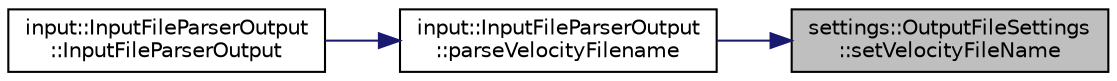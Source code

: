 digraph "settings::OutputFileSettings::setVelocityFileName"
{
 // LATEX_PDF_SIZE
  edge [fontname="Helvetica",fontsize="10",labelfontname="Helvetica",labelfontsize="10"];
  node [fontname="Helvetica",fontsize="10",shape=record];
  rankdir="RL";
  Node1 [label="settings::OutputFileSettings\l::setVelocityFileName",height=0.2,width=0.4,color="black", fillcolor="grey75", style="filled", fontcolor="black",tooltip=" "];
  Node1 -> Node2 [dir="back",color="midnightblue",fontsize="10",style="solid",fontname="Helvetica"];
  Node2 [label="input::InputFileParserOutput\l::parseVelocityFilename",height=0.2,width=0.4,color="black", fillcolor="white", style="filled",URL="$classinput_1_1InputFileParserOutput.html#a16b22886678ac85ccca11fa8788df86e",tooltip="parse velocity filename of simulation and add it to output"];
  Node2 -> Node3 [dir="back",color="midnightblue",fontsize="10",style="solid",fontname="Helvetica"];
  Node3 [label="input::InputFileParserOutput\l::InputFileParserOutput",height=0.2,width=0.4,color="black", fillcolor="white", style="filled",URL="$classinput_1_1InputFileParserOutput.html#ab31bca5d568c7cb2e43649ac90d1cb43",tooltip="Construct a new Input File Parser Output:: Input File Parser Output object."];
}
